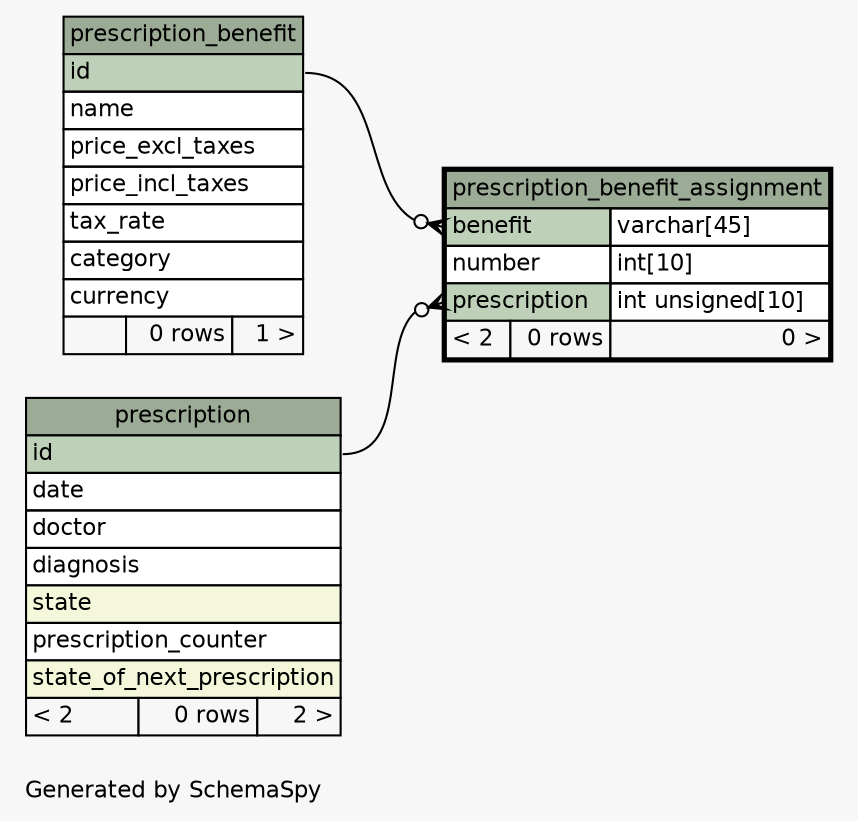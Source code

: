 // dot 2.40.1 on Linux 5.3.0-28-generic
// SchemaSpy rev 590
digraph "oneDegreeRelationshipsDiagram" {
  graph [
    rankdir="RL"
    bgcolor="#f7f7f7"
    label="\nGenerated by SchemaSpy"
    labeljust="l"
    nodesep="0.18"
    ranksep="0.46"
    fontname="Helvetica"
    fontsize="11"
  ];
  node [
    fontname="Helvetica"
    fontsize="11"
    shape="plaintext"
  ];
  edge [
    arrowsize="0.8"
  ];
  "prescription_benefit_assignment":"benefit":w -> "prescription_benefit":"id":e [arrowhead=none dir=back arrowtail=crowodot];
  "prescription_benefit_assignment":"prescription":w -> "prescription":"id":e [arrowhead=none dir=back arrowtail=crowodot];
  "prescription" [
    label=<
    <TABLE BORDER="0" CELLBORDER="1" CELLSPACING="0" BGCOLOR="#ffffff">
      <TR><TD COLSPAN="3" BGCOLOR="#9bab96" ALIGN="CENTER">prescription</TD></TR>
      <TR><TD PORT="id" COLSPAN="3" BGCOLOR="#bed1b8" ALIGN="LEFT">id</TD></TR>
      <TR><TD PORT="date" COLSPAN="3" ALIGN="LEFT">date</TD></TR>
      <TR><TD PORT="doctor" COLSPAN="3" ALIGN="LEFT">doctor</TD></TR>
      <TR><TD PORT="diagnosis" COLSPAN="3" ALIGN="LEFT">diagnosis</TD></TR>
      <TR><TD PORT="state" COLSPAN="3" BGCOLOR="#f4f7da" ALIGN="LEFT">state</TD></TR>
      <TR><TD PORT="prescription_counter" COLSPAN="3" ALIGN="LEFT">prescription_counter</TD></TR>
      <TR><TD PORT="state_of_next_prescription" COLSPAN="3" BGCOLOR="#f4f7da" ALIGN="LEFT">state_of_next_prescription</TD></TR>
      <TR><TD ALIGN="LEFT" BGCOLOR="#f7f7f7">&lt; 2</TD><TD ALIGN="RIGHT" BGCOLOR="#f7f7f7">0 rows</TD><TD ALIGN="RIGHT" BGCOLOR="#f7f7f7">2 &gt;</TD></TR>
    </TABLE>>
    URL="prescription.html"
    tooltip="prescription"
  ];
  "prescription_benefit" [
    label=<
    <TABLE BORDER="0" CELLBORDER="1" CELLSPACING="0" BGCOLOR="#ffffff">
      <TR><TD COLSPAN="3" BGCOLOR="#9bab96" ALIGN="CENTER">prescription_benefit</TD></TR>
      <TR><TD PORT="id" COLSPAN="3" BGCOLOR="#bed1b8" ALIGN="LEFT">id</TD></TR>
      <TR><TD PORT="name" COLSPAN="3" ALIGN="LEFT">name</TD></TR>
      <TR><TD PORT="price_excl_taxes" COLSPAN="3" ALIGN="LEFT">price_excl_taxes</TD></TR>
      <TR><TD PORT="price_incl_taxes" COLSPAN="3" ALIGN="LEFT">price_incl_taxes</TD></TR>
      <TR><TD PORT="tax_rate" COLSPAN="3" ALIGN="LEFT">tax_rate</TD></TR>
      <TR><TD PORT="category" COLSPAN="3" ALIGN="LEFT">category</TD></TR>
      <TR><TD PORT="currency" COLSPAN="3" ALIGN="LEFT">currency</TD></TR>
      <TR><TD ALIGN="LEFT" BGCOLOR="#f7f7f7">  </TD><TD ALIGN="RIGHT" BGCOLOR="#f7f7f7">0 rows</TD><TD ALIGN="RIGHT" BGCOLOR="#f7f7f7">1 &gt;</TD></TR>
    </TABLE>>
    URL="prescription_benefit.html"
    tooltip="prescription_benefit"
  ];
  "prescription_benefit_assignment" [
    label=<
    <TABLE BORDER="2" CELLBORDER="1" CELLSPACING="0" BGCOLOR="#ffffff">
      <TR><TD COLSPAN="3" BGCOLOR="#9bab96" ALIGN="CENTER">prescription_benefit_assignment</TD></TR>
      <TR><TD PORT="benefit" COLSPAN="2" BGCOLOR="#bed1b8" ALIGN="LEFT">benefit</TD><TD PORT="benefit.type" ALIGN="LEFT">varchar[45]</TD></TR>
      <TR><TD PORT="number" COLSPAN="2" ALIGN="LEFT">number</TD><TD PORT="number.type" ALIGN="LEFT">int[10]</TD></TR>
      <TR><TD PORT="prescription" COLSPAN="2" BGCOLOR="#bed1b8" ALIGN="LEFT">prescription</TD><TD PORT="prescription.type" ALIGN="LEFT">int unsigned[10]</TD></TR>
      <TR><TD ALIGN="LEFT" BGCOLOR="#f7f7f7">&lt; 2</TD><TD ALIGN="RIGHT" BGCOLOR="#f7f7f7">0 rows</TD><TD ALIGN="RIGHT" BGCOLOR="#f7f7f7">0 &gt;</TD></TR>
    </TABLE>>
    URL="prescription_benefit_assignment.html"
    tooltip="prescription_benefit_assignment"
  ];
}
